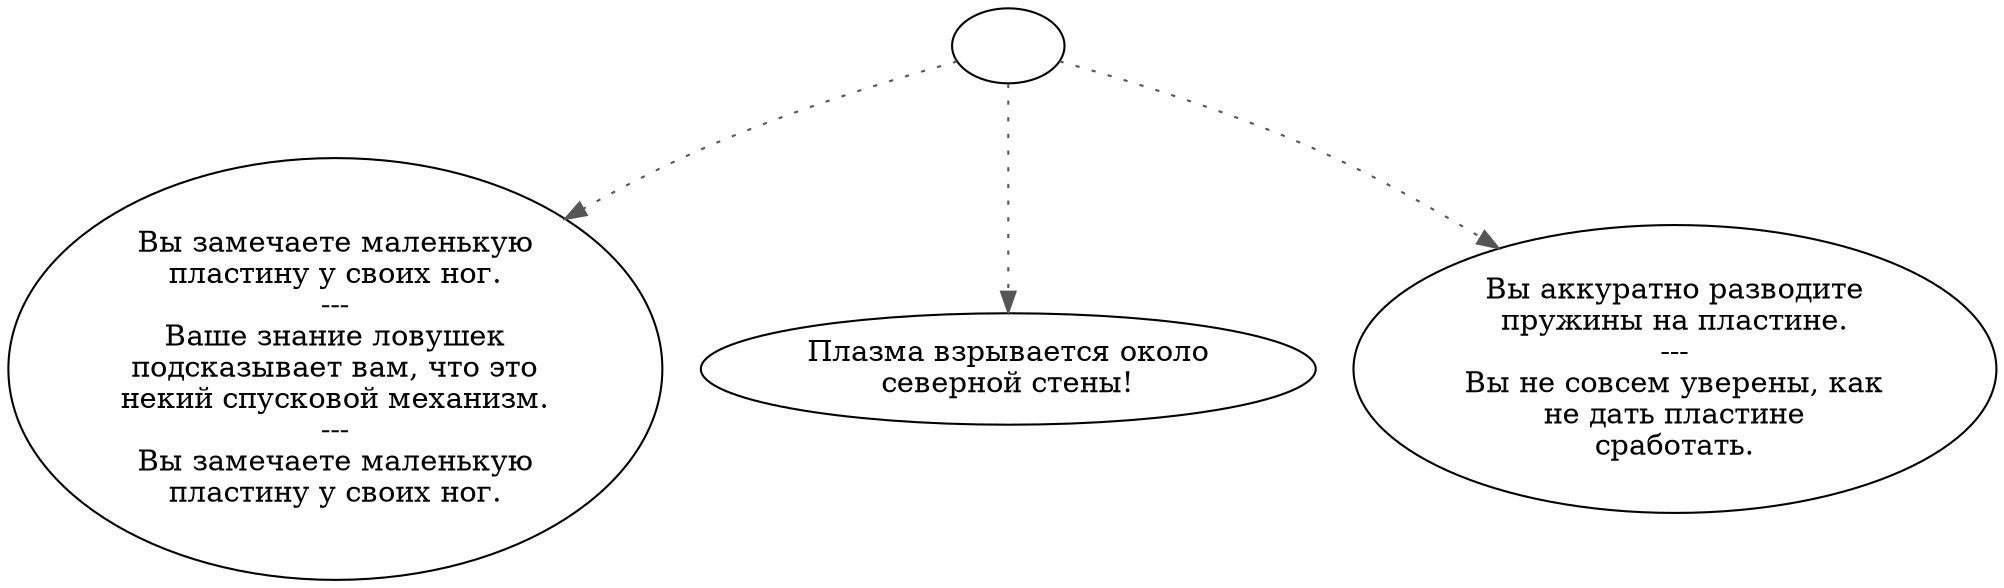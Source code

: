 digraph vplasma {
  "start" [style=filled       fillcolor="#FFFFFF"       color="#000000"]
  "start" -> "description_p_proc" [style=dotted color="#555555"]
  "start" -> "spatial_p_proc" [style=dotted color="#555555"]
  "start" -> "use_skill_on_p_proc" [style=dotted color="#555555"]
  "start" [label=""]
  "description_p_proc" [style=filled       fillcolor="#FFFFFF"       color="#000000"]
  "description_p_proc" [label="Вы замечаете маленькую\nпластину у своих ног.\n---\nВаше знание ловушек\nподсказывает вам, что это\nнекий спусковой механизм.\n---\nВы замечаете маленькую\nпластину у своих ног."]
  "spatial_p_proc" [style=filled       fillcolor="#FFFFFF"       color="#000000"]
  "spatial_p_proc" [label="Плазма взрывается около\nсеверной стены!"]
  "use_skill_on_p_proc" [style=filled       fillcolor="#FFFFFF"       color="#000000"]
  "use_skill_on_p_proc" [label="Вы аккуратно разводите\nпружины на пластине.\n---\nВы не совсем уверены, как\nне дать пластине\nсработать."]
}